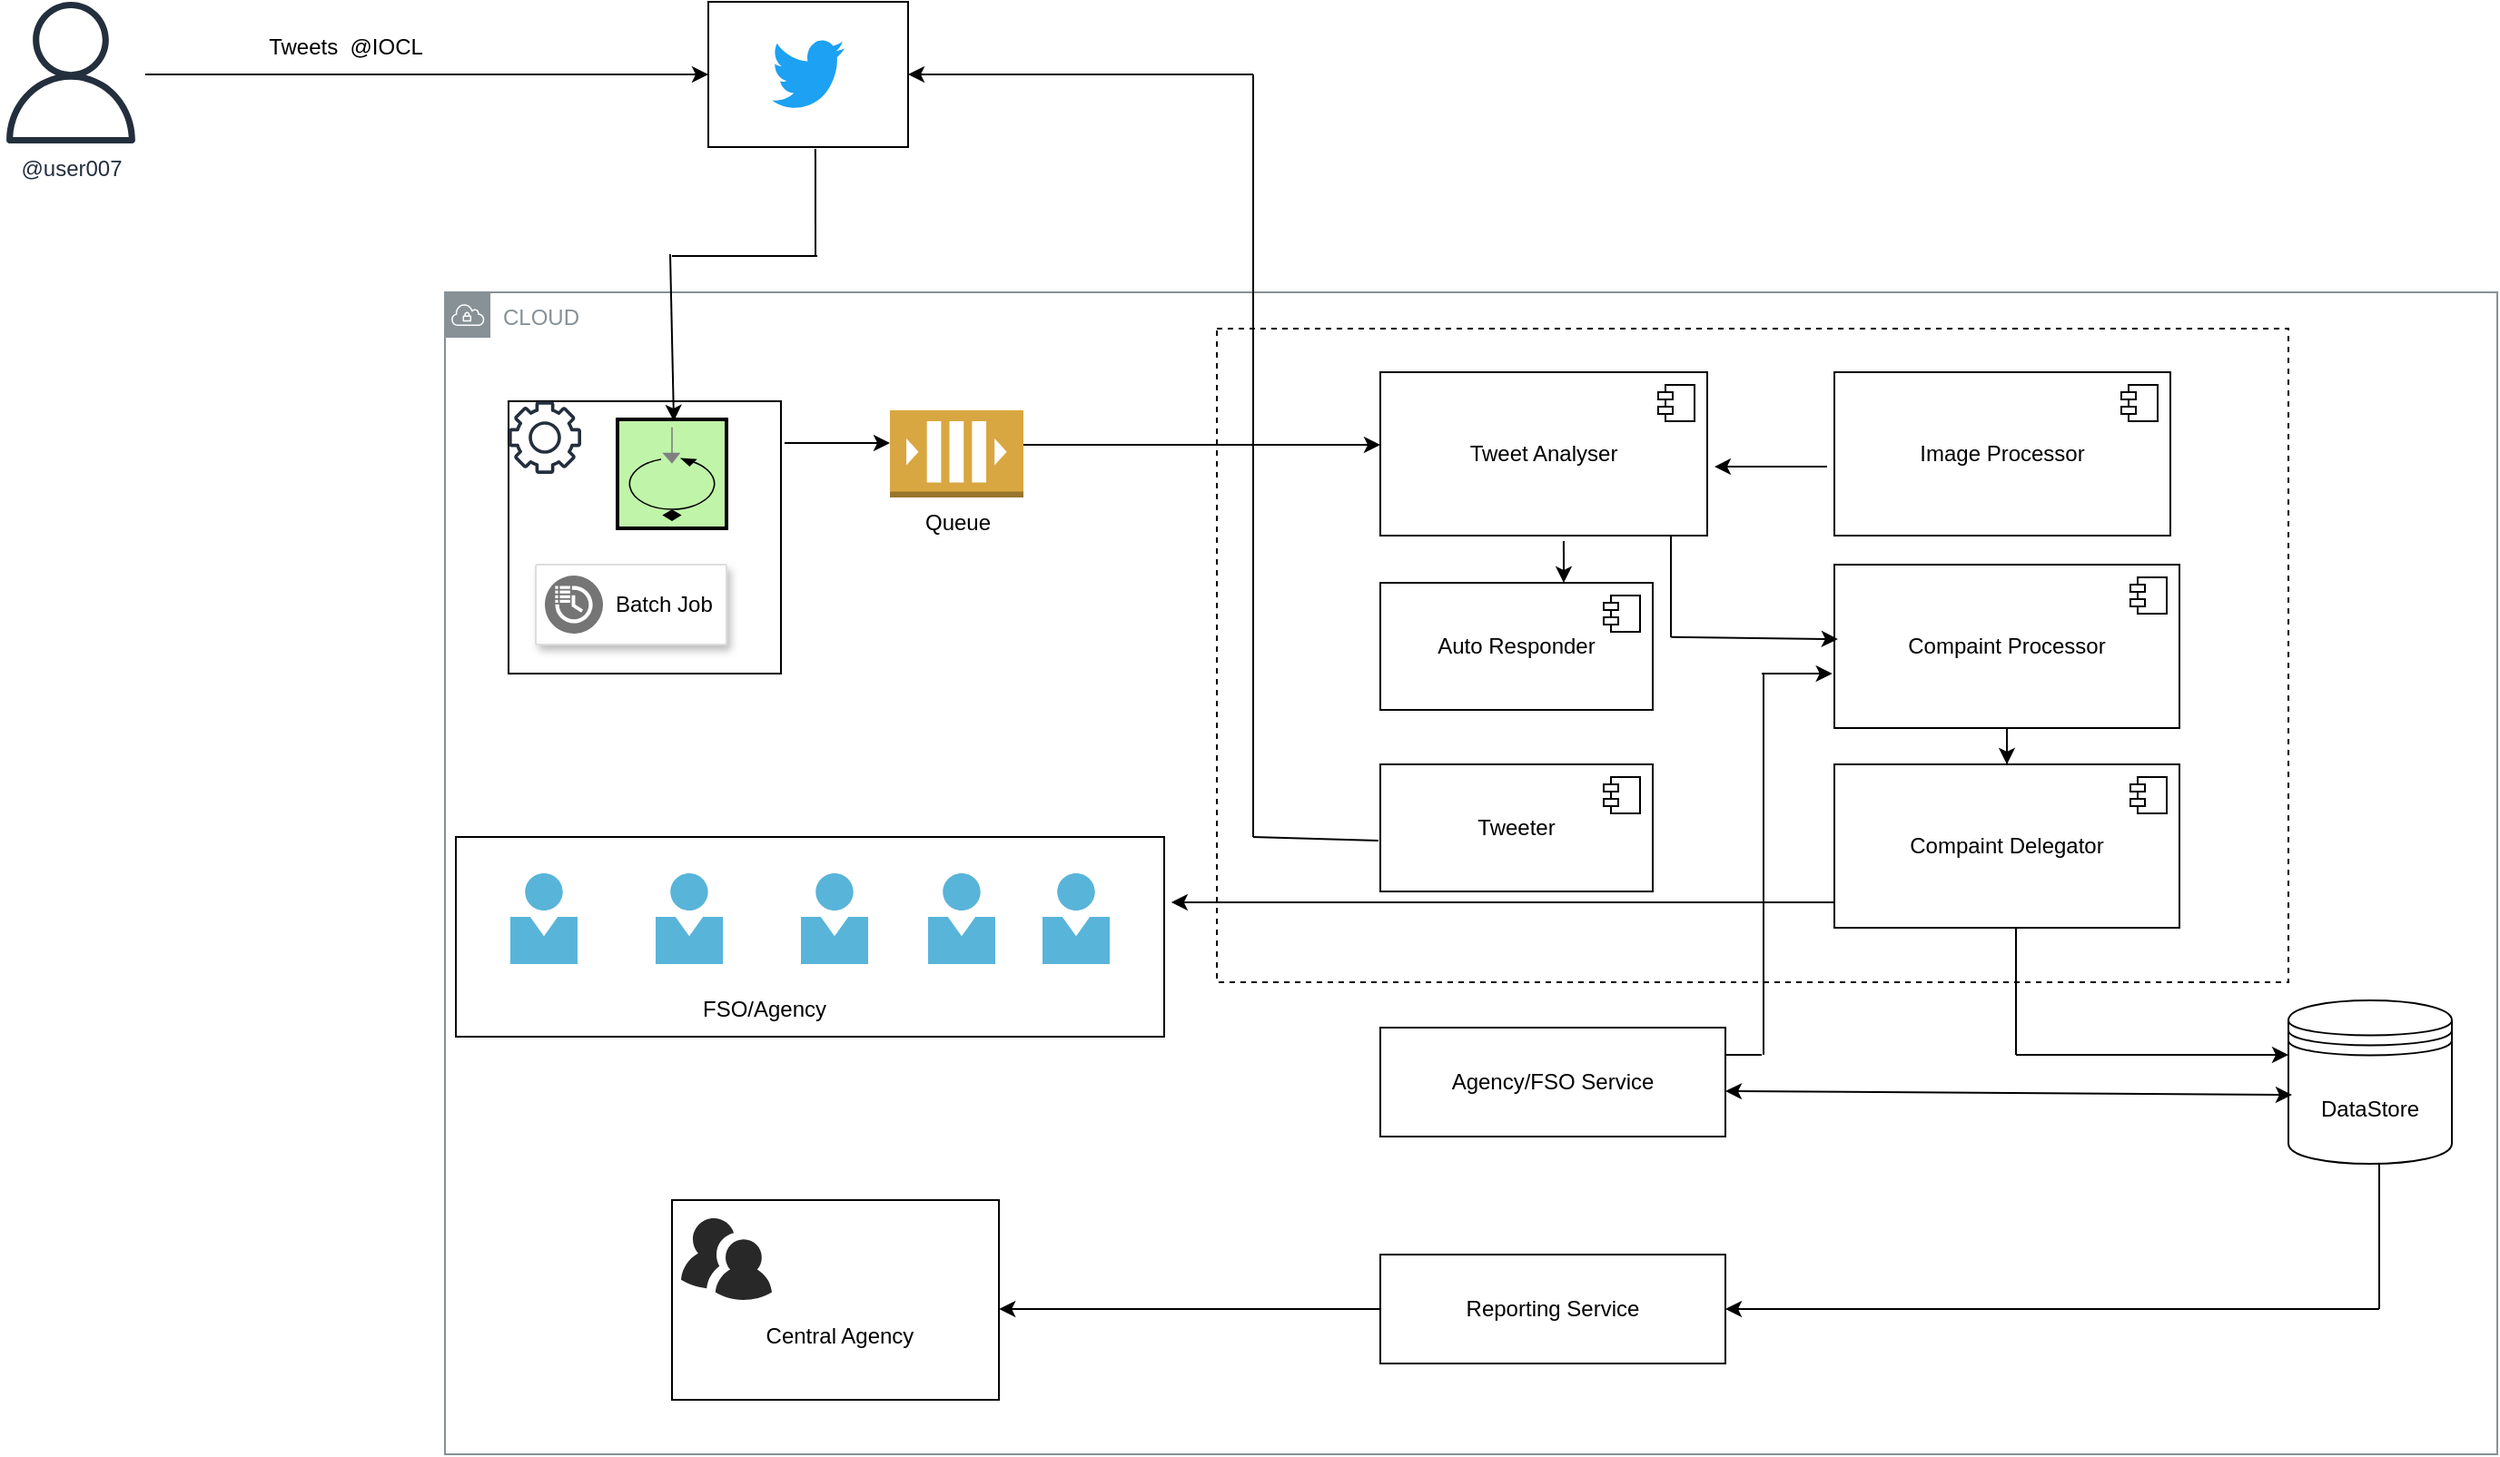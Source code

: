 <mxfile version="21.1.2" type="github">
  <diagram name="Page-1" id="rtDnuDJ027JOJXi1bW4T">
    <mxGraphModel dx="1434" dy="756" grid="1" gridSize="10" guides="1" tooltips="1" connect="1" arrows="1" fold="1" page="1" pageScale="1" pageWidth="850" pageHeight="1100" math="0" shadow="0">
      <root>
        <mxCell id="0" />
        <mxCell id="1" parent="0" />
        <mxCell id="xGUmW0sbAqv446bdcCQy-4" value="CLOUD" style="sketch=0;outlineConnect=0;gradientColor=none;html=1;whiteSpace=wrap;fontSize=12;fontStyle=0;shape=mxgraph.aws4.group;grIcon=mxgraph.aws4.group_vpc;strokeColor=#879196;fillColor=none;verticalAlign=top;align=left;spacingLeft=30;fontColor=#879196;dashed=0;" vertex="1" parent="1">
          <mxGeometry x="275" y="220" width="1130" height="640" as="geometry" />
        </mxCell>
        <mxCell id="xGUmW0sbAqv446bdcCQy-84" value="" style="rounded=0;whiteSpace=wrap;html=1;" vertex="1" parent="1">
          <mxGeometry x="400" y="720" width="180" height="110" as="geometry" />
        </mxCell>
        <mxCell id="xGUmW0sbAqv446bdcCQy-77" value="" style="rounded=0;whiteSpace=wrap;html=1;dashed=1;" vertex="1" parent="1">
          <mxGeometry x="700" y="240" width="590" height="360" as="geometry" />
        </mxCell>
        <mxCell id="xGUmW0sbAqv446bdcCQy-1" value="" style="rounded=0;whiteSpace=wrap;html=1;" vertex="1" parent="1">
          <mxGeometry x="420" y="60" width="110" height="80" as="geometry" />
        </mxCell>
        <mxCell id="xGUmW0sbAqv446bdcCQy-2" value="" style="dashed=0;outlineConnect=0;html=1;align=center;labelPosition=center;verticalLabelPosition=bottom;verticalAlign=top;shape=mxgraph.weblogos.twitter;fillColor=#1DA1F2;strokeColor=none" vertex="1" parent="1">
          <mxGeometry x="455" y="80" width="40" height="40" as="geometry" />
        </mxCell>
        <mxCell id="xGUmW0sbAqv446bdcCQy-6" value="" style="whiteSpace=wrap;html=1;aspect=fixed;" vertex="1" parent="1">
          <mxGeometry x="310" y="280" width="150" height="150" as="geometry" />
        </mxCell>
        <mxCell id="xGUmW0sbAqv446bdcCQy-5" value="" style="sketch=0;outlineConnect=0;fontColor=#232F3E;gradientColor=none;fillColor=#232F3D;strokeColor=none;dashed=0;verticalLabelPosition=bottom;verticalAlign=top;align=center;html=1;fontSize=12;fontStyle=0;aspect=fixed;pointerEvents=1;shape=mxgraph.aws4.gear;" vertex="1" parent="1">
          <mxGeometry x="310" y="280" width="40" height="40" as="geometry" />
        </mxCell>
        <mxCell id="xGUmW0sbAqv446bdcCQy-7" value="" style="strokeColor=#dddddd;shadow=1;strokeWidth=1;rounded=1;absoluteArcSize=1;arcSize=2;" vertex="1" parent="1">
          <mxGeometry x="325" y="370" width="105" height="44" as="geometry" />
        </mxCell>
        <mxCell id="xGUmW0sbAqv446bdcCQy-8" value="Batch Job" style="sketch=0;dashed=0;connectable=0;html=1;fillColor=#757575;strokeColor=none;shape=mxgraph.gcp2.scheduled_tasks;part=1;labelPosition=right;verticalLabelPosition=middle;align=left;verticalAlign=middle;spacingLeft=5;fontSize=12;" vertex="1" parent="xGUmW0sbAqv446bdcCQy-7">
          <mxGeometry y="0.5" width="32" height="32" relative="1" as="geometry">
            <mxPoint x="5" y="-16" as="offset" />
          </mxGeometry>
        </mxCell>
        <mxCell id="xGUmW0sbAqv446bdcCQy-9" value="@user007" style="sketch=0;outlineConnect=0;fontColor=#232F3E;gradientColor=none;fillColor=#232F3D;strokeColor=none;dashed=0;verticalLabelPosition=bottom;verticalAlign=top;align=center;html=1;fontSize=12;fontStyle=0;aspect=fixed;pointerEvents=1;shape=mxgraph.aws4.user;" vertex="1" parent="1">
          <mxGeometry x="30" y="60" width="78" height="78" as="geometry" />
        </mxCell>
        <mxCell id="xGUmW0sbAqv446bdcCQy-10" value="" style="endArrow=classic;html=1;rounded=0;exitX=1.078;exitY=0.513;exitDx=0;exitDy=0;exitPerimeter=0;entryX=0;entryY=0.5;entryDx=0;entryDy=0;" edge="1" parent="1" source="xGUmW0sbAqv446bdcCQy-9" target="xGUmW0sbAqv446bdcCQy-1">
          <mxGeometry width="50" height="50" relative="1" as="geometry">
            <mxPoint x="400" y="420" as="sourcePoint" />
            <mxPoint x="450" y="370" as="targetPoint" />
          </mxGeometry>
        </mxCell>
        <mxCell id="xGUmW0sbAqv446bdcCQy-11" value="Tweets&amp;nbsp; @IOCL" style="text;html=1;align=center;verticalAlign=middle;resizable=0;points=[];autosize=1;strokeColor=none;fillColor=none;" vertex="1" parent="1">
          <mxGeometry x="165" y="70" width="110" height="30" as="geometry" />
        </mxCell>
        <mxCell id="xGUmW0sbAqv446bdcCQy-12" value="" style="fillColor=#c0f5a9;dashed=0;outlineConnect=0;strokeWidth=2;html=1;align=center;fontSize=8;verticalLabelPosition=bottom;verticalAlign=top;shape=mxgraph.eip.polling_consumer;rotation=90;" vertex="1" parent="1">
          <mxGeometry x="370" y="290" width="60" height="60" as="geometry" />
        </mxCell>
        <mxCell id="xGUmW0sbAqv446bdcCQy-13" value="" style="endArrow=none;html=1;rounded=0;entryX=0.445;entryY=1.013;entryDx=0;entryDy=0;entryPerimeter=0;" edge="1" parent="1">
          <mxGeometry width="50" height="50" relative="1" as="geometry">
            <mxPoint x="479" y="200" as="sourcePoint" />
            <mxPoint x="478.95" y="141.04" as="targetPoint" />
          </mxGeometry>
        </mxCell>
        <mxCell id="xGUmW0sbAqv446bdcCQy-14" value="" style="endArrow=none;html=1;rounded=0;" edge="1" parent="1">
          <mxGeometry width="50" height="50" relative="1" as="geometry">
            <mxPoint x="400" y="200" as="sourcePoint" />
            <mxPoint x="480" y="200" as="targetPoint" />
          </mxGeometry>
        </mxCell>
        <mxCell id="xGUmW0sbAqv446bdcCQy-15" value="" style="endArrow=classic;html=1;rounded=0;entryX=0.033;entryY=0.633;entryDx=0;entryDy=0;entryPerimeter=0;" edge="1" parent="1">
          <mxGeometry width="50" height="50" relative="1" as="geometry">
            <mxPoint x="399" y="199" as="sourcePoint" />
            <mxPoint x="401.02" y="290.98" as="targetPoint" />
          </mxGeometry>
        </mxCell>
        <mxCell id="xGUmW0sbAqv446bdcCQy-22" value="" style="edgeStyle=orthogonalEdgeStyle;rounded=0;orthogonalLoop=1;jettySize=auto;html=1;" edge="1" parent="1" source="xGUmW0sbAqv446bdcCQy-16">
          <mxGeometry relative="1" as="geometry">
            <mxPoint x="790" y="304" as="targetPoint" />
            <Array as="points">
              <mxPoint x="760" y="304" />
              <mxPoint x="760" y="304" />
            </Array>
          </mxGeometry>
        </mxCell>
        <mxCell id="xGUmW0sbAqv446bdcCQy-16" value="Queue" style="outlineConnect=0;dashed=0;verticalLabelPosition=bottom;verticalAlign=top;align=center;html=1;shape=mxgraph.aws3.queue;fillColor=#D9A741;gradientColor=none;" vertex="1" parent="1">
          <mxGeometry x="520" y="285" width="73.5" height="48" as="geometry" />
        </mxCell>
        <mxCell id="xGUmW0sbAqv446bdcCQy-19" value="" style="endArrow=classic;html=1;rounded=0;exitX=1.013;exitY=0.153;exitDx=0;exitDy=0;exitPerimeter=0;" edge="1" parent="1" source="xGUmW0sbAqv446bdcCQy-6">
          <mxGeometry width="50" height="50" relative="1" as="geometry">
            <mxPoint x="470" y="304" as="sourcePoint" />
            <mxPoint x="520" y="303" as="targetPoint" />
          </mxGeometry>
        </mxCell>
        <mxCell id="xGUmW0sbAqv446bdcCQy-23" value="Tweet Analyser" style="html=1;dropTarget=0;whiteSpace=wrap;" vertex="1" parent="1">
          <mxGeometry x="790" y="264" width="180" height="90" as="geometry" />
        </mxCell>
        <mxCell id="xGUmW0sbAqv446bdcCQy-24" value="" style="shape=module;jettyWidth=8;jettyHeight=4;" vertex="1" parent="xGUmW0sbAqv446bdcCQy-23">
          <mxGeometry x="1" width="20" height="20" relative="1" as="geometry">
            <mxPoint x="-27" y="7" as="offset" />
          </mxGeometry>
        </mxCell>
        <mxCell id="xGUmW0sbAqv446bdcCQy-25" value="Auto Responder" style="html=1;dropTarget=0;whiteSpace=wrap;" vertex="1" parent="1">
          <mxGeometry x="790" y="380" width="150" height="70" as="geometry" />
        </mxCell>
        <mxCell id="xGUmW0sbAqv446bdcCQy-26" value="" style="shape=module;jettyWidth=8;jettyHeight=4;" vertex="1" parent="xGUmW0sbAqv446bdcCQy-25">
          <mxGeometry x="1" width="20" height="20" relative="1" as="geometry">
            <mxPoint x="-27" y="7" as="offset" />
          </mxGeometry>
        </mxCell>
        <mxCell id="xGUmW0sbAqv446bdcCQy-29" value="" style="endArrow=none;html=1;rounded=0;" edge="1" parent="1">
          <mxGeometry width="50" height="50" relative="1" as="geometry">
            <mxPoint x="720" y="520" as="sourcePoint" />
            <mxPoint x="720" y="100" as="targetPoint" />
          </mxGeometry>
        </mxCell>
        <mxCell id="xGUmW0sbAqv446bdcCQy-30" value="" style="endArrow=classic;html=1;rounded=0;entryX=1;entryY=0.5;entryDx=0;entryDy=0;" edge="1" parent="1" target="xGUmW0sbAqv446bdcCQy-1">
          <mxGeometry width="50" height="50" relative="1" as="geometry">
            <mxPoint x="720" y="100" as="sourcePoint" />
            <mxPoint x="730" y="380" as="targetPoint" />
          </mxGeometry>
        </mxCell>
        <mxCell id="xGUmW0sbAqv446bdcCQy-35" value="DataStore" style="shape=datastore;whiteSpace=wrap;html=1;" vertex="1" parent="1">
          <mxGeometry x="1290" y="610" width="90" height="90" as="geometry" />
        </mxCell>
        <mxCell id="xGUmW0sbAqv446bdcCQy-36" value="Image Processor" style="html=1;dropTarget=0;whiteSpace=wrap;" vertex="1" parent="1">
          <mxGeometry x="1040" y="264" width="185" height="90" as="geometry" />
        </mxCell>
        <mxCell id="xGUmW0sbAqv446bdcCQy-37" value="" style="shape=module;jettyWidth=8;jettyHeight=4;" vertex="1" parent="xGUmW0sbAqv446bdcCQy-36">
          <mxGeometry x="1" width="20" height="20" relative="1" as="geometry">
            <mxPoint x="-27" y="7" as="offset" />
          </mxGeometry>
        </mxCell>
        <mxCell id="xGUmW0sbAqv446bdcCQy-75" value="" style="edgeStyle=orthogonalEdgeStyle;rounded=0;orthogonalLoop=1;jettySize=auto;html=1;" edge="1" parent="1" source="xGUmW0sbAqv446bdcCQy-53" target="xGUmW0sbAqv446bdcCQy-73">
          <mxGeometry relative="1" as="geometry" />
        </mxCell>
        <mxCell id="xGUmW0sbAqv446bdcCQy-53" value="Compaint Processor" style="html=1;dropTarget=0;whiteSpace=wrap;" vertex="1" parent="1">
          <mxGeometry x="1040" y="370" width="190" height="90" as="geometry" />
        </mxCell>
        <mxCell id="xGUmW0sbAqv446bdcCQy-54" value="" style="shape=module;jettyWidth=8;jettyHeight=4;" vertex="1" parent="xGUmW0sbAqv446bdcCQy-53">
          <mxGeometry x="1" width="20" height="20" relative="1" as="geometry">
            <mxPoint x="-27" y="7" as="offset" />
          </mxGeometry>
        </mxCell>
        <mxCell id="xGUmW0sbAqv446bdcCQy-60" value="" style="endArrow=none;html=1;rounded=0;" edge="1" parent="1">
          <mxGeometry width="50" height="50" relative="1" as="geometry">
            <mxPoint x="950" y="410" as="sourcePoint" />
            <mxPoint x="950" y="354" as="targetPoint" />
          </mxGeometry>
        </mxCell>
        <mxCell id="xGUmW0sbAqv446bdcCQy-61" value="" style="endArrow=classic;html=1;rounded=0;entryX=-0.024;entryY=0.578;entryDx=0;entryDy=0;entryPerimeter=0;exitX=0.424;exitY=0.472;exitDx=0;exitDy=0;exitPerimeter=0;" edge="1" parent="1" source="xGUmW0sbAqv446bdcCQy-77">
          <mxGeometry width="50" height="50" relative="1" as="geometry">
            <mxPoint x="996" y="411" as="sourcePoint" />
            <mxPoint x="1041.92" y="411.02" as="targetPoint" />
          </mxGeometry>
        </mxCell>
        <mxCell id="xGUmW0sbAqv446bdcCQy-63" value="Agency/FSO Service" style="rounded=0;whiteSpace=wrap;html=1;" vertex="1" parent="1">
          <mxGeometry x="790" y="625" width="190" height="60" as="geometry" />
        </mxCell>
        <mxCell id="xGUmW0sbAqv446bdcCQy-67" value="" style="endArrow=classic;startArrow=classic;html=1;rounded=0;entryX=0.022;entryY=0.578;entryDx=0;entryDy=0;entryPerimeter=0;" edge="1" parent="1" target="xGUmW0sbAqv446bdcCQy-35">
          <mxGeometry width="50" height="50" relative="1" as="geometry">
            <mxPoint x="980" y="660" as="sourcePoint" />
            <mxPoint x="1030" y="610" as="targetPoint" />
          </mxGeometry>
        </mxCell>
        <mxCell id="xGUmW0sbAqv446bdcCQy-69" value="" style="endArrow=none;html=1;rounded=0;" edge="1" parent="1">
          <mxGeometry width="50" height="50" relative="1" as="geometry">
            <mxPoint x="980" y="640" as="sourcePoint" />
            <mxPoint x="1000" y="640" as="targetPoint" />
          </mxGeometry>
        </mxCell>
        <mxCell id="xGUmW0sbAqv446bdcCQy-71" value="" style="endArrow=none;html=1;rounded=0;" edge="1" parent="1">
          <mxGeometry width="50" height="50" relative="1" as="geometry">
            <mxPoint x="1001" y="640" as="sourcePoint" />
            <mxPoint x="1001" y="430" as="targetPoint" />
          </mxGeometry>
        </mxCell>
        <mxCell id="xGUmW0sbAqv446bdcCQy-72" value="" style="endArrow=classic;html=1;rounded=0;entryX=-0.006;entryY=0.667;entryDx=0;entryDy=0;entryPerimeter=0;" edge="1" parent="1" target="xGUmW0sbAqv446bdcCQy-53">
          <mxGeometry width="50" height="50" relative="1" as="geometry">
            <mxPoint x="1000" y="430" as="sourcePoint" />
            <mxPoint x="1060" y="380" as="targetPoint" />
          </mxGeometry>
        </mxCell>
        <mxCell id="xGUmW0sbAqv446bdcCQy-73" value="Compaint Delegator" style="html=1;dropTarget=0;whiteSpace=wrap;" vertex="1" parent="1">
          <mxGeometry x="1040" y="480" width="190" height="90" as="geometry" />
        </mxCell>
        <mxCell id="xGUmW0sbAqv446bdcCQy-74" value="" style="shape=module;jettyWidth=8;jettyHeight=4;" vertex="1" parent="xGUmW0sbAqv446bdcCQy-73">
          <mxGeometry x="1" width="20" height="20" relative="1" as="geometry">
            <mxPoint x="-27" y="7" as="offset" />
          </mxGeometry>
        </mxCell>
        <mxCell id="xGUmW0sbAqv446bdcCQy-76" value="Reporting Service" style="rounded=0;whiteSpace=wrap;html=1;" vertex="1" parent="1">
          <mxGeometry x="790" y="750" width="190" height="60" as="geometry" />
        </mxCell>
        <mxCell id="xGUmW0sbAqv446bdcCQy-80" value="" style="endArrow=none;html=1;rounded=0;" edge="1" parent="1">
          <mxGeometry width="50" height="50" relative="1" as="geometry">
            <mxPoint x="1340" y="780" as="sourcePoint" />
            <mxPoint x="1340" y="700" as="targetPoint" />
          </mxGeometry>
        </mxCell>
        <mxCell id="xGUmW0sbAqv446bdcCQy-81" value="" style="endArrow=classic;html=1;rounded=0;entryX=1;entryY=0.5;entryDx=0;entryDy=0;" edge="1" parent="1" target="xGUmW0sbAqv446bdcCQy-76">
          <mxGeometry width="50" height="50" relative="1" as="geometry">
            <mxPoint x="1340" y="780" as="sourcePoint" />
            <mxPoint x="1060" y="770" as="targetPoint" />
          </mxGeometry>
        </mxCell>
        <mxCell id="xGUmW0sbAqv446bdcCQy-82" value="" style="verticalLabelPosition=bottom;sketch=0;html=1;fillColor=#282828;strokeColor=none;verticalAlign=top;pointerEvents=1;align=center;shape=mxgraph.cisco_safe.people_places_things_icons.icon9;" vertex="1" parent="1">
          <mxGeometry x="405" y="730" width="50" height="45" as="geometry" />
        </mxCell>
        <mxCell id="xGUmW0sbAqv446bdcCQy-85" value="Central Agency" style="text;html=1;strokeColor=none;fillColor=none;align=center;verticalAlign=middle;whiteSpace=wrap;rounded=0;" vertex="1" parent="1">
          <mxGeometry x="445" y="780" width="95" height="30" as="geometry" />
        </mxCell>
        <mxCell id="xGUmW0sbAqv446bdcCQy-88" value="" style="endArrow=classic;html=1;rounded=0;exitX=0;exitY=0.5;exitDx=0;exitDy=0;entryX=0.27;entryY=0.875;entryDx=0;entryDy=0;entryPerimeter=0;" edge="1" parent="1" source="xGUmW0sbAqv446bdcCQy-76" target="xGUmW0sbAqv446bdcCQy-4">
          <mxGeometry width="50" height="50" relative="1" as="geometry">
            <mxPoint x="623.5" y="800" as="sourcePoint" />
            <mxPoint x="673.5" y="750" as="targetPoint" />
          </mxGeometry>
        </mxCell>
        <mxCell id="xGUmW0sbAqv446bdcCQy-89" value="" style="rounded=0;whiteSpace=wrap;html=1;" vertex="1" parent="1">
          <mxGeometry x="281" y="520" width="390" height="110" as="geometry" />
        </mxCell>
        <mxCell id="xGUmW0sbAqv446bdcCQy-90" value="" style="endArrow=classic;html=1;rounded=0;exitX=0;exitY=0.844;exitDx=0;exitDy=0;exitPerimeter=0;entryX=1.01;entryY=0.327;entryDx=0;entryDy=0;entryPerimeter=0;" edge="1" parent="1" source="xGUmW0sbAqv446bdcCQy-73" target="xGUmW0sbAqv446bdcCQy-89">
          <mxGeometry width="50" height="50" relative="1" as="geometry">
            <mxPoint x="950" y="550" as="sourcePoint" />
            <mxPoint x="1000" y="500" as="targetPoint" />
          </mxGeometry>
        </mxCell>
        <mxCell id="xGUmW0sbAqv446bdcCQy-92" value="" style="endArrow=none;html=1;rounded=0;" edge="1" parent="1">
          <mxGeometry width="50" height="50" relative="1" as="geometry">
            <mxPoint x="1140" y="640" as="sourcePoint" />
            <mxPoint x="1140" y="570" as="targetPoint" />
          </mxGeometry>
        </mxCell>
        <mxCell id="xGUmW0sbAqv446bdcCQy-93" value="" style="endArrow=classic;html=1;rounded=0;" edge="1" parent="1">
          <mxGeometry width="50" height="50" relative="1" as="geometry">
            <mxPoint x="1140" y="640" as="sourcePoint" />
            <mxPoint x="1290" y="640" as="targetPoint" />
          </mxGeometry>
        </mxCell>
        <mxCell id="xGUmW0sbAqv446bdcCQy-94" value="" style="image;sketch=0;aspect=fixed;html=1;points=[];align=center;fontSize=12;image=img/lib/mscae/Person.svg;" vertex="1" parent="1">
          <mxGeometry x="311" y="540" width="37" height="50" as="geometry" />
        </mxCell>
        <mxCell id="xGUmW0sbAqv446bdcCQy-95" value="" style="image;sketch=0;aspect=fixed;html=1;points=[];align=center;fontSize=12;image=img/lib/mscae/Person.svg;" vertex="1" parent="1">
          <mxGeometry x="391" y="540" width="37" height="50" as="geometry" />
        </mxCell>
        <mxCell id="xGUmW0sbAqv446bdcCQy-96" value="" style="image;sketch=0;aspect=fixed;html=1;points=[];align=center;fontSize=12;image=img/lib/mscae/Person.svg;" vertex="1" parent="1">
          <mxGeometry x="471" y="540" width="37" height="50" as="geometry" />
        </mxCell>
        <mxCell id="xGUmW0sbAqv446bdcCQy-97" value="" style="image;sketch=0;aspect=fixed;html=1;points=[];align=center;fontSize=12;image=img/lib/mscae/Person.svg;" vertex="1" parent="1">
          <mxGeometry x="541" y="540" width="37" height="50" as="geometry" />
        </mxCell>
        <mxCell id="xGUmW0sbAqv446bdcCQy-98" value="" style="image;sketch=0;aspect=fixed;html=1;points=[];align=center;fontSize=12;image=img/lib/mscae/Person.svg;" vertex="1" parent="1">
          <mxGeometry x="604" y="540" width="37" height="50" as="geometry" />
        </mxCell>
        <mxCell id="xGUmW0sbAqv446bdcCQy-99" value="FSO/Agency" style="text;html=1;strokeColor=none;fillColor=none;align=center;verticalAlign=middle;whiteSpace=wrap;rounded=0;" vertex="1" parent="1">
          <mxGeometry x="421" y="600" width="60" height="30" as="geometry" />
        </mxCell>
        <mxCell id="xGUmW0sbAqv446bdcCQy-100" value="" style="endArrow=classic;html=1;rounded=0;exitX=-0.022;exitY=0.578;exitDx=0;exitDy=0;exitPerimeter=0;entryX=1.022;entryY=0.578;entryDx=0;entryDy=0;entryPerimeter=0;" edge="1" parent="1" source="xGUmW0sbAqv446bdcCQy-36" target="xGUmW0sbAqv446bdcCQy-23">
          <mxGeometry width="50" height="50" relative="1" as="geometry">
            <mxPoint x="950" y="450" as="sourcePoint" />
            <mxPoint x="1000" y="400" as="targetPoint" />
            <Array as="points" />
          </mxGeometry>
        </mxCell>
        <mxCell id="xGUmW0sbAqv446bdcCQy-103" value="" style="endArrow=classic;html=1;rounded=0;exitX=0.561;exitY=1.033;exitDx=0;exitDy=0;exitPerimeter=0;" edge="1" parent="1" source="xGUmW0sbAqv446bdcCQy-23">
          <mxGeometry width="50" height="50" relative="1" as="geometry">
            <mxPoint x="950" y="450" as="sourcePoint" />
            <mxPoint x="891" y="380" as="targetPoint" />
          </mxGeometry>
        </mxCell>
        <mxCell id="xGUmW0sbAqv446bdcCQy-104" value="Tweeter" style="html=1;dropTarget=0;whiteSpace=wrap;" vertex="1" parent="1">
          <mxGeometry x="790" y="480" width="150" height="70" as="geometry" />
        </mxCell>
        <mxCell id="xGUmW0sbAqv446bdcCQy-105" value="" style="shape=module;jettyWidth=8;jettyHeight=4;" vertex="1" parent="xGUmW0sbAqv446bdcCQy-104">
          <mxGeometry x="1" width="20" height="20" relative="1" as="geometry">
            <mxPoint x="-27" y="7" as="offset" />
          </mxGeometry>
        </mxCell>
        <mxCell id="xGUmW0sbAqv446bdcCQy-107" value="" style="endArrow=none;html=1;rounded=0;entryX=-0.007;entryY=0.6;entryDx=0;entryDy=0;entryPerimeter=0;" edge="1" parent="1" target="xGUmW0sbAqv446bdcCQy-104">
          <mxGeometry width="50" height="50" relative="1" as="geometry">
            <mxPoint x="720" y="520" as="sourcePoint" />
            <mxPoint x="770" y="470" as="targetPoint" />
          </mxGeometry>
        </mxCell>
      </root>
    </mxGraphModel>
  </diagram>
</mxfile>
